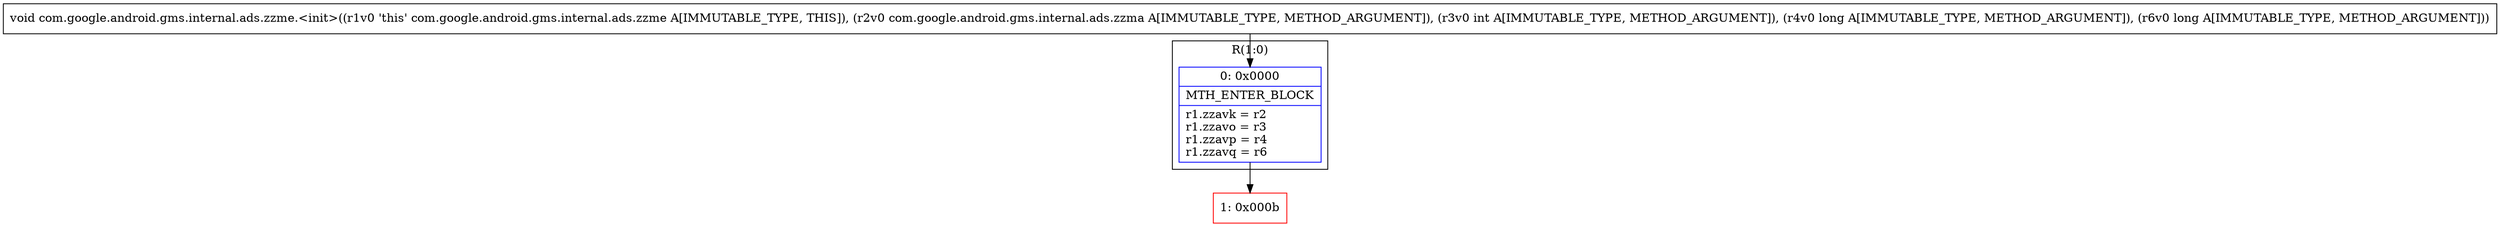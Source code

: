 digraph "CFG forcom.google.android.gms.internal.ads.zzme.\<init\>(Lcom\/google\/android\/gms\/internal\/ads\/zzma;IJJ)V" {
subgraph cluster_Region_1306385427 {
label = "R(1:0)";
node [shape=record,color=blue];
Node_0 [shape=record,label="{0\:\ 0x0000|MTH_ENTER_BLOCK\l|r1.zzavk = r2\lr1.zzavo = r3\lr1.zzavp = r4\lr1.zzavq = r6\l}"];
}
Node_1 [shape=record,color=red,label="{1\:\ 0x000b}"];
MethodNode[shape=record,label="{void com.google.android.gms.internal.ads.zzme.\<init\>((r1v0 'this' com.google.android.gms.internal.ads.zzme A[IMMUTABLE_TYPE, THIS]), (r2v0 com.google.android.gms.internal.ads.zzma A[IMMUTABLE_TYPE, METHOD_ARGUMENT]), (r3v0 int A[IMMUTABLE_TYPE, METHOD_ARGUMENT]), (r4v0 long A[IMMUTABLE_TYPE, METHOD_ARGUMENT]), (r6v0 long A[IMMUTABLE_TYPE, METHOD_ARGUMENT])) }"];
MethodNode -> Node_0;
Node_0 -> Node_1;
}

